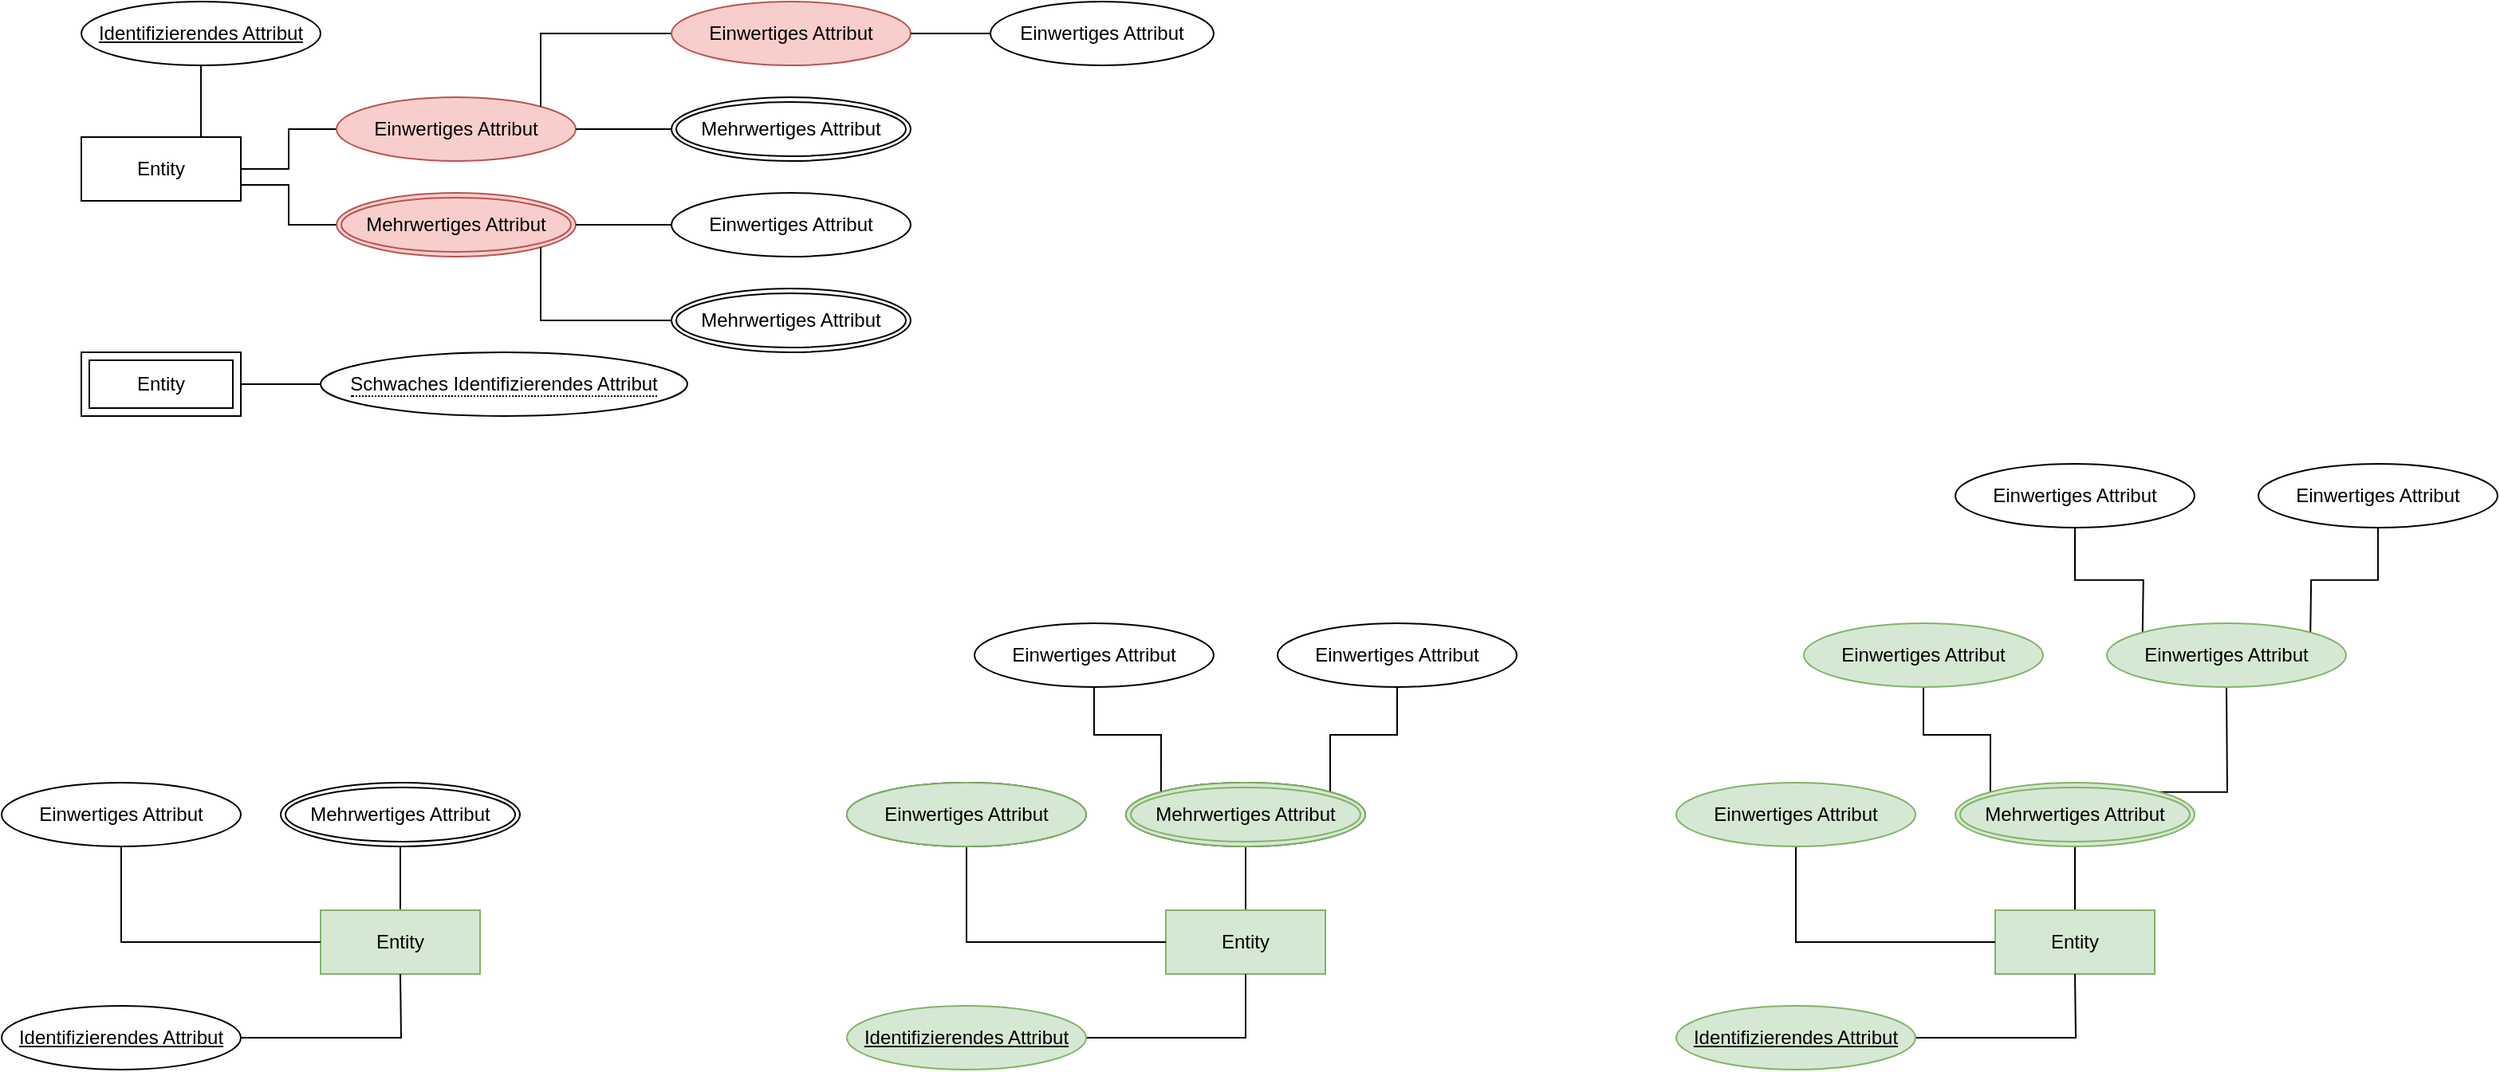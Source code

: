 <mxfile version="16.5.1" type="device"><diagram id="vOZZNyw2GpPJrX9h3yue" name="Page-1"><mxGraphModel dx="2004" dy="1573" grid="1" gridSize="10" guides="1" tooltips="1" connect="1" arrows="1" fold="1" page="1" pageScale="1" pageWidth="827" pageHeight="1169" math="0" shadow="0"><root><mxCell id="0"/><mxCell id="1" parent="0"/><mxCell id="TcIjnanqELXTKIKbtYtM-1" value="Entity" style="whiteSpace=wrap;html=1;align=center;" vertex="1" parent="1"><mxGeometry x="60" y="525" width="100" height="40" as="geometry"/></mxCell><mxCell id="TcIjnanqELXTKIKbtYtM-4" style="edgeStyle=orthogonalEdgeStyle;rounded=0;orthogonalLoop=1;jettySize=auto;html=1;entryX=1;entryY=0.5;entryDx=0;entryDy=0;endArrow=none;endFill=0;" edge="1" parent="1" source="TcIjnanqELXTKIKbtYtM-2" target="TcIjnanqELXTKIKbtYtM-1"><mxGeometry relative="1" as="geometry"/></mxCell><mxCell id="TcIjnanqELXTKIKbtYtM-2" value="Einwertiges Attribut" style="ellipse;whiteSpace=wrap;html=1;align=center;fillColor=#f8cecc;strokeColor=#b85450;" vertex="1" parent="1"><mxGeometry x="220" y="500" width="150" height="40" as="geometry"/></mxCell><mxCell id="TcIjnanqELXTKIKbtYtM-5" style="edgeStyle=orthogonalEdgeStyle;rounded=0;orthogonalLoop=1;jettySize=auto;html=1;entryX=1;entryY=0.75;entryDx=0;entryDy=0;endArrow=none;endFill=0;" edge="1" parent="1" source="TcIjnanqELXTKIKbtYtM-3" target="TcIjnanqELXTKIKbtYtM-1"><mxGeometry relative="1" as="geometry"/></mxCell><mxCell id="TcIjnanqELXTKIKbtYtM-3" value="Mehrwertiges Attribut" style="ellipse;shape=doubleEllipse;margin=3;whiteSpace=wrap;html=1;align=center;fillColor=#f8cecc;strokeColor=#b85450;" vertex="1" parent="1"><mxGeometry x="220" y="560" width="150" height="40" as="geometry"/></mxCell><mxCell id="TcIjnanqELXTKIKbtYtM-11" style="edgeStyle=orthogonalEdgeStyle;rounded=0;orthogonalLoop=1;jettySize=auto;html=1;entryX=1;entryY=0;entryDx=0;entryDy=0;endArrow=none;endFill=0;" edge="1" parent="1" source="TcIjnanqELXTKIKbtYtM-6" target="TcIjnanqELXTKIKbtYtM-2"><mxGeometry relative="1" as="geometry"/></mxCell><mxCell id="TcIjnanqELXTKIKbtYtM-6" value="Einwertiges Attribut" style="ellipse;whiteSpace=wrap;html=1;align=center;fillColor=#f8cecc;strokeColor=#b85450;" vertex="1" parent="1"><mxGeometry x="430" y="440" width="150" height="40" as="geometry"/></mxCell><mxCell id="TcIjnanqELXTKIKbtYtM-13" style="edgeStyle=orthogonalEdgeStyle;rounded=0;orthogonalLoop=1;jettySize=auto;html=1;exitX=0;exitY=0.5;exitDx=0;exitDy=0;entryX=1;entryY=0.5;entryDx=0;entryDy=0;endArrow=none;endFill=0;" edge="1" parent="1" source="TcIjnanqELXTKIKbtYtM-8" target="TcIjnanqELXTKIKbtYtM-3"><mxGeometry relative="1" as="geometry"/></mxCell><mxCell id="TcIjnanqELXTKIKbtYtM-8" value="Einwertiges Attribut" style="ellipse;whiteSpace=wrap;html=1;align=center;" vertex="1" parent="1"><mxGeometry x="430" y="560" width="150" height="40" as="geometry"/></mxCell><mxCell id="TcIjnanqELXTKIKbtYtM-12" style="edgeStyle=orthogonalEdgeStyle;rounded=0;orthogonalLoop=1;jettySize=auto;html=1;entryX=1;entryY=0.5;entryDx=0;entryDy=0;endArrow=none;endFill=0;" edge="1" parent="1" source="TcIjnanqELXTKIKbtYtM-9" target="TcIjnanqELXTKIKbtYtM-2"><mxGeometry relative="1" as="geometry"/></mxCell><mxCell id="TcIjnanqELXTKIKbtYtM-9" value="Mehrwertiges Attribut" style="ellipse;shape=doubleEllipse;margin=3;whiteSpace=wrap;html=1;align=center;" vertex="1" parent="1"><mxGeometry x="430" y="500" width="150" height="40" as="geometry"/></mxCell><mxCell id="TcIjnanqELXTKIKbtYtM-14" style="edgeStyle=orthogonalEdgeStyle;rounded=0;orthogonalLoop=1;jettySize=auto;html=1;entryX=1;entryY=1;entryDx=0;entryDy=0;endArrow=none;endFill=0;" edge="1" parent="1" source="TcIjnanqELXTKIKbtYtM-10" target="TcIjnanqELXTKIKbtYtM-3"><mxGeometry relative="1" as="geometry"/></mxCell><mxCell id="TcIjnanqELXTKIKbtYtM-10" value="Mehrwertiges Attribut" style="ellipse;shape=doubleEllipse;margin=3;whiteSpace=wrap;html=1;align=center;" vertex="1" parent="1"><mxGeometry x="430" y="620" width="150" height="40" as="geometry"/></mxCell><mxCell id="TcIjnanqELXTKIKbtYtM-18" style="edgeStyle=orthogonalEdgeStyle;rounded=0;orthogonalLoop=1;jettySize=auto;html=1;entryX=1;entryY=0.5;entryDx=0;entryDy=0;endArrow=none;endFill=0;" edge="1" parent="1" source="TcIjnanqELXTKIKbtYtM-17" target="TcIjnanqELXTKIKbtYtM-6"><mxGeometry relative="1" as="geometry"/></mxCell><mxCell id="TcIjnanqELXTKIKbtYtM-17" value="Einwertiges Attribut" style="ellipse;whiteSpace=wrap;html=1;align=center;" vertex="1" parent="1"><mxGeometry x="630" y="440" width="140" height="40" as="geometry"/></mxCell><mxCell id="TcIjnanqELXTKIKbtYtM-20" style="edgeStyle=orthogonalEdgeStyle;rounded=0;orthogonalLoop=1;jettySize=auto;html=1;entryX=0.75;entryY=0;entryDx=0;entryDy=0;endArrow=none;endFill=0;" edge="1" parent="1" source="TcIjnanqELXTKIKbtYtM-19" target="TcIjnanqELXTKIKbtYtM-1"><mxGeometry relative="1" as="geometry"/></mxCell><mxCell id="TcIjnanqELXTKIKbtYtM-19" value="Identifizierendes Attribut" style="ellipse;whiteSpace=wrap;html=1;align=center;fontStyle=4;" vertex="1" parent="1"><mxGeometry x="60" y="440" width="150" height="40" as="geometry"/></mxCell><mxCell id="TcIjnanqELXTKIKbtYtM-21" value="Entity" style="shape=ext;margin=3;double=1;whiteSpace=wrap;html=1;align=center;" vertex="1" parent="1"><mxGeometry x="60" y="660" width="100" height="40" as="geometry"/></mxCell><mxCell id="TcIjnanqELXTKIKbtYtM-25" style="edgeStyle=orthogonalEdgeStyle;rounded=0;orthogonalLoop=1;jettySize=auto;html=1;entryX=1;entryY=0.5;entryDx=0;entryDy=0;endArrow=none;endFill=0;" edge="1" parent="1" source="TcIjnanqELXTKIKbtYtM-23" target="TcIjnanqELXTKIKbtYtM-21"><mxGeometry relative="1" as="geometry"/></mxCell><mxCell id="TcIjnanqELXTKIKbtYtM-23" value="&lt;span style=&quot;border-bottom: 1px dotted&quot;&gt;Schwaches Identifizierendes Attribut&lt;/span&gt;" style="ellipse;whiteSpace=wrap;html=1;align=center;" vertex="1" parent="1"><mxGeometry x="210" y="660" width="230" height="40" as="geometry"/></mxCell><mxCell id="TcIjnanqELXTKIKbtYtM-34" value="" style="edgeStyle=orthogonalEdgeStyle;rounded=0;orthogonalLoop=1;jettySize=auto;html=1;endArrow=none;endFill=0;" edge="1" parent="1" source="TcIjnanqELXTKIKbtYtM-26" target="TcIjnanqELXTKIKbtYtM-32"><mxGeometry relative="1" as="geometry"/></mxCell><mxCell id="TcIjnanqELXTKIKbtYtM-26" value="Entity" style="whiteSpace=wrap;html=1;align=center;fillColor=#d5e8d4;strokeColor=#82b366;" vertex="1" parent="1"><mxGeometry x="210" y="1010" width="100" height="40" as="geometry"/></mxCell><mxCell id="TcIjnanqELXTKIKbtYtM-36" style="edgeStyle=orthogonalEdgeStyle;rounded=0;orthogonalLoop=1;jettySize=auto;html=1;exitX=0.5;exitY=1;exitDx=0;exitDy=0;entryX=0;entryY=0.5;entryDx=0;entryDy=0;endArrow=none;endFill=0;" edge="1" parent="1" source="TcIjnanqELXTKIKbtYtM-31" target="TcIjnanqELXTKIKbtYtM-26"><mxGeometry relative="1" as="geometry"/></mxCell><mxCell id="TcIjnanqELXTKIKbtYtM-31" value="Einwertiges Attribut" style="ellipse;whiteSpace=wrap;html=1;align=center;" vertex="1" parent="1"><mxGeometry x="10" y="930" width="150" height="40" as="geometry"/></mxCell><mxCell id="TcIjnanqELXTKIKbtYtM-32" value="Mehrwertiges Attribut" style="ellipse;shape=doubleEllipse;margin=3;whiteSpace=wrap;html=1;align=center;" vertex="1" parent="1"><mxGeometry x="185" y="930" width="150" height="40" as="geometry"/></mxCell><mxCell id="TcIjnanqELXTKIKbtYtM-37" value="" style="edgeStyle=orthogonalEdgeStyle;rounded=0;orthogonalLoop=1;jettySize=auto;html=1;endArrow=none;endFill=0;" edge="1" parent="1" source="TcIjnanqELXTKIKbtYtM-38" target="TcIjnanqELXTKIKbtYtM-41"><mxGeometry relative="1" as="geometry"/></mxCell><mxCell id="TcIjnanqELXTKIKbtYtM-38" value="Entity" style="whiteSpace=wrap;html=1;align=center;fillColor=#d5e8d4;strokeColor=#82b366;" vertex="1" parent="1"><mxGeometry x="740" y="1010" width="100" height="40" as="geometry"/></mxCell><mxCell id="TcIjnanqELXTKIKbtYtM-39" style="edgeStyle=orthogonalEdgeStyle;rounded=0;orthogonalLoop=1;jettySize=auto;html=1;exitX=0.5;exitY=1;exitDx=0;exitDy=0;entryX=0;entryY=0.5;entryDx=0;entryDy=0;endArrow=none;endFill=0;" edge="1" parent="1" source="TcIjnanqELXTKIKbtYtM-40" target="TcIjnanqELXTKIKbtYtM-38"><mxGeometry relative="1" as="geometry"/></mxCell><mxCell id="TcIjnanqELXTKIKbtYtM-40" value="Einwertiges Attribut" style="ellipse;whiteSpace=wrap;html=1;align=center;" vertex="1" parent="1"><mxGeometry x="540" y="930" width="150" height="40" as="geometry"/></mxCell><mxCell id="TcIjnanqELXTKIKbtYtM-85" style="edgeStyle=orthogonalEdgeStyle;rounded=0;orthogonalLoop=1;jettySize=auto;html=1;exitX=0;exitY=0;exitDx=0;exitDy=0;entryX=0.5;entryY=1;entryDx=0;entryDy=0;endArrow=none;endFill=0;" edge="1" parent="1" source="TcIjnanqELXTKIKbtYtM-41" target="TcIjnanqELXTKIKbtYtM-44"><mxGeometry relative="1" as="geometry"/></mxCell><mxCell id="TcIjnanqELXTKIKbtYtM-86" style="edgeStyle=orthogonalEdgeStyle;rounded=0;orthogonalLoop=1;jettySize=auto;html=1;exitX=1;exitY=0;exitDx=0;exitDy=0;entryX=0.5;entryY=1;entryDx=0;entryDy=0;endArrow=none;endFill=0;" edge="1" parent="1" source="TcIjnanqELXTKIKbtYtM-41" target="TcIjnanqELXTKIKbtYtM-46"><mxGeometry relative="1" as="geometry"/></mxCell><mxCell id="TcIjnanqELXTKIKbtYtM-41" value="Mehrwertiges Attribut" style="ellipse;shape=doubleEllipse;margin=3;whiteSpace=wrap;html=1;align=center;" vertex="1" parent="1"><mxGeometry x="715" y="930" width="150" height="40" as="geometry"/></mxCell><mxCell id="TcIjnanqELXTKIKbtYtM-80" style="edgeStyle=orthogonalEdgeStyle;rounded=0;orthogonalLoop=1;jettySize=auto;html=1;entryX=0.5;entryY=1;entryDx=0;entryDy=0;endArrow=none;endFill=0;" edge="1" parent="1" source="TcIjnanqELXTKIKbtYtM-43" target="TcIjnanqELXTKIKbtYtM-38"><mxGeometry relative="1" as="geometry"/></mxCell><mxCell id="TcIjnanqELXTKIKbtYtM-43" value="Identifizierendes Attribut" style="ellipse;whiteSpace=wrap;html=1;align=center;fontStyle=4;fillColor=#d5e8d4;strokeColor=#82b366;" vertex="1" parent="1"><mxGeometry x="540" y="1070" width="150" height="40" as="geometry"/></mxCell><mxCell id="TcIjnanqELXTKIKbtYtM-44" value="Einwertiges Attribut" style="ellipse;whiteSpace=wrap;html=1;align=center;" vertex="1" parent="1"><mxGeometry x="620" y="830" width="150" height="40" as="geometry"/></mxCell><mxCell id="TcIjnanqELXTKIKbtYtM-46" value="Einwertiges Attribut" style="ellipse;whiteSpace=wrap;html=1;align=center;" vertex="1" parent="1"><mxGeometry x="810" y="830" width="150" height="40" as="geometry"/></mxCell><mxCell id="TcIjnanqELXTKIKbtYtM-63" value="" style="edgeStyle=orthogonalEdgeStyle;rounded=0;orthogonalLoop=1;jettySize=auto;html=1;endArrow=none;endFill=0;" edge="1" parent="1" source="TcIjnanqELXTKIKbtYtM-64"><mxGeometry relative="1" as="geometry"><mxPoint x="1310" y="970" as="targetPoint"/></mxGeometry></mxCell><mxCell id="TcIjnanqELXTKIKbtYtM-64" value="Entity" style="whiteSpace=wrap;html=1;align=center;fillColor=#d5e8d4;strokeColor=#82b366;" vertex="1" parent="1"><mxGeometry x="1260" y="1010" width="100" height="40" as="geometry"/></mxCell><mxCell id="TcIjnanqELXTKIKbtYtM-65" style="edgeStyle=orthogonalEdgeStyle;rounded=0;orthogonalLoop=1;jettySize=auto;html=1;exitX=0.5;exitY=1;exitDx=0;exitDy=0;entryX=0;entryY=0.5;entryDx=0;entryDy=0;endArrow=none;endFill=0;" edge="1" parent="1" source="TcIjnanqELXTKIKbtYtM-66" target="TcIjnanqELXTKIKbtYtM-64"><mxGeometry relative="1" as="geometry"/></mxCell><mxCell id="TcIjnanqELXTKIKbtYtM-66" value="Einwertiges Attribut" style="ellipse;whiteSpace=wrap;html=1;align=center;fillColor=#d5e8d4;strokeColor=#82b366;" vertex="1" parent="1"><mxGeometry x="1060" y="930" width="150" height="40" as="geometry"/></mxCell><mxCell id="TcIjnanqELXTKIKbtYtM-81" style="edgeStyle=orthogonalEdgeStyle;rounded=0;orthogonalLoop=1;jettySize=auto;html=1;entryX=0.5;entryY=1;entryDx=0;entryDy=0;endArrow=none;endFill=0;" edge="1" parent="1" source="TcIjnanqELXTKIKbtYtM-82"><mxGeometry relative="1" as="geometry"><mxPoint x="260" y="1050" as="targetPoint"/></mxGeometry></mxCell><mxCell id="TcIjnanqELXTKIKbtYtM-82" value="Identifizierendes Attribut" style="ellipse;whiteSpace=wrap;html=1;align=center;fontStyle=4;" vertex="1" parent="1"><mxGeometry x="10" y="1070" width="150" height="40" as="geometry"/></mxCell><mxCell id="TcIjnanqELXTKIKbtYtM-83" style="edgeStyle=orthogonalEdgeStyle;rounded=0;orthogonalLoop=1;jettySize=auto;html=1;entryX=0.5;entryY=1;entryDx=0;entryDy=0;endArrow=none;endFill=0;" edge="1" parent="1" source="TcIjnanqELXTKIKbtYtM-84"><mxGeometry relative="1" as="geometry"><mxPoint x="1310" y="1050" as="targetPoint"/></mxGeometry></mxCell><mxCell id="TcIjnanqELXTKIKbtYtM-84" value="Identifizierendes Attribut" style="ellipse;whiteSpace=wrap;html=1;align=center;fontStyle=4;fillColor=#d5e8d4;strokeColor=#82b366;" vertex="1" parent="1"><mxGeometry x="1060" y="1070" width="150" height="40" as="geometry"/></mxCell><mxCell id="TcIjnanqELXTKIKbtYtM-87" style="edgeStyle=orthogonalEdgeStyle;rounded=0;orthogonalLoop=1;jettySize=auto;html=1;exitX=0;exitY=0;exitDx=0;exitDy=0;entryX=0.5;entryY=1;entryDx=0;entryDy=0;endArrow=none;endFill=0;" edge="1" parent="1" source="TcIjnanqELXTKIKbtYtM-89" target="TcIjnanqELXTKIKbtYtM-90"><mxGeometry relative="1" as="geometry"/></mxCell><mxCell id="TcIjnanqELXTKIKbtYtM-88" style="edgeStyle=orthogonalEdgeStyle;rounded=0;orthogonalLoop=1;jettySize=auto;html=1;exitX=1;exitY=0;exitDx=0;exitDy=0;entryX=0.5;entryY=1;entryDx=0;entryDy=0;endArrow=none;endFill=0;" edge="1" parent="1" source="TcIjnanqELXTKIKbtYtM-89"><mxGeometry relative="1" as="geometry"><mxPoint x="1405" y="870" as="targetPoint"/></mxGeometry></mxCell><mxCell id="TcIjnanqELXTKIKbtYtM-89" value="Mehrwertiges Attribut" style="ellipse;shape=doubleEllipse;margin=3;whiteSpace=wrap;html=1;align=center;fillColor=#d5e8d4;strokeColor=#82b366;" vertex="1" parent="1"><mxGeometry x="1235" y="930" width="150" height="40" as="geometry"/></mxCell><mxCell id="TcIjnanqELXTKIKbtYtM-90" value="Einwertiges Attribut" style="ellipse;whiteSpace=wrap;html=1;align=center;fillColor=#d5e8d4;strokeColor=#82b366;" vertex="1" parent="1"><mxGeometry x="1140" y="830" width="150" height="40" as="geometry"/></mxCell><mxCell id="TcIjnanqELXTKIKbtYtM-96" style="edgeStyle=orthogonalEdgeStyle;rounded=0;orthogonalLoop=1;jettySize=auto;html=1;exitX=0;exitY=0;exitDx=0;exitDy=0;entryX=0.5;entryY=1;entryDx=0;entryDy=0;endArrow=none;endFill=0;" edge="1" parent="1" target="TcIjnanqELXTKIKbtYtM-99"><mxGeometry relative="1" as="geometry"><mxPoint x="1352.38" y="835.749" as="sourcePoint"/></mxGeometry></mxCell><mxCell id="TcIjnanqELXTKIKbtYtM-97" style="edgeStyle=orthogonalEdgeStyle;rounded=0;orthogonalLoop=1;jettySize=auto;html=1;exitX=1;exitY=0;exitDx=0;exitDy=0;entryX=0.5;entryY=1;entryDx=0;entryDy=0;endArrow=none;endFill=0;" edge="1" parent="1" target="TcIjnanqELXTKIKbtYtM-100"><mxGeometry relative="1" as="geometry"><mxPoint x="1457.62" y="835.749" as="sourcePoint"/></mxGeometry></mxCell><mxCell id="TcIjnanqELXTKIKbtYtM-99" value="Einwertiges Attribut" style="ellipse;whiteSpace=wrap;html=1;align=center;" vertex="1" parent="1"><mxGeometry x="1235" y="730" width="150" height="40" as="geometry"/></mxCell><mxCell id="TcIjnanqELXTKIKbtYtM-100" value="Einwertiges Attribut" style="ellipse;whiteSpace=wrap;html=1;align=center;" vertex="1" parent="1"><mxGeometry x="1425" y="730" width="150" height="40" as="geometry"/></mxCell><mxCell id="TcIjnanqELXTKIKbtYtM-102" value="Einwertiges Attribut" style="ellipse;whiteSpace=wrap;html=1;align=center;fillColor=#d5e8d4;strokeColor=#82b366;" vertex="1" parent="1"><mxGeometry x="1330" y="830" width="150" height="40" as="geometry"/></mxCell><mxCell id="TcIjnanqELXTKIKbtYtM-103" value="Einwertiges Attribut" style="ellipse;whiteSpace=wrap;html=1;align=center;fillColor=#d5e8d4;strokeColor=#82b366;" vertex="1" parent="1"><mxGeometry x="540" y="930" width="150" height="40" as="geometry"/></mxCell><mxCell id="TcIjnanqELXTKIKbtYtM-104" value="Mehrwertiges Attribut" style="ellipse;shape=doubleEllipse;margin=3;whiteSpace=wrap;html=1;align=center;fillColor=#d5e8d4;strokeColor=#82b366;" vertex="1" parent="1"><mxGeometry x="715" y="930" width="150" height="40" as="geometry"/></mxCell></root></mxGraphModel></diagram></mxfile>